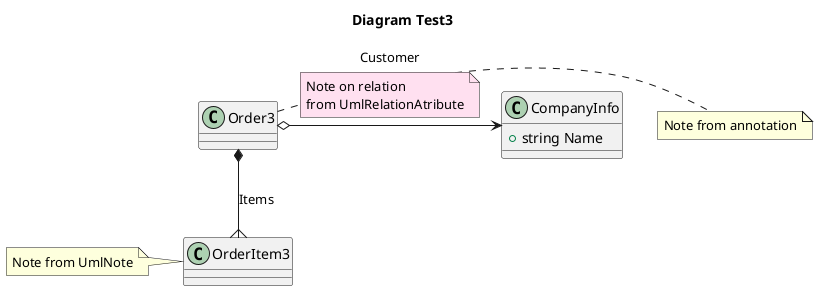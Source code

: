 @startuml
title
 Diagram Test3
end title

class Order3
{
}
note right of Order3
Note from annotation
end note
class CompanyInfo
{
    +string Name
}
class OrderItem3
{
}
note left of OrderItem3
Note from UmlNote
end note

Order3 o-right-> CompanyInfo:Customer
note on link  #ffe0f0
Note on relation
from UmlRelationAtribute
end note
Order3 *--{ OrderItem3:Items
@enduml
